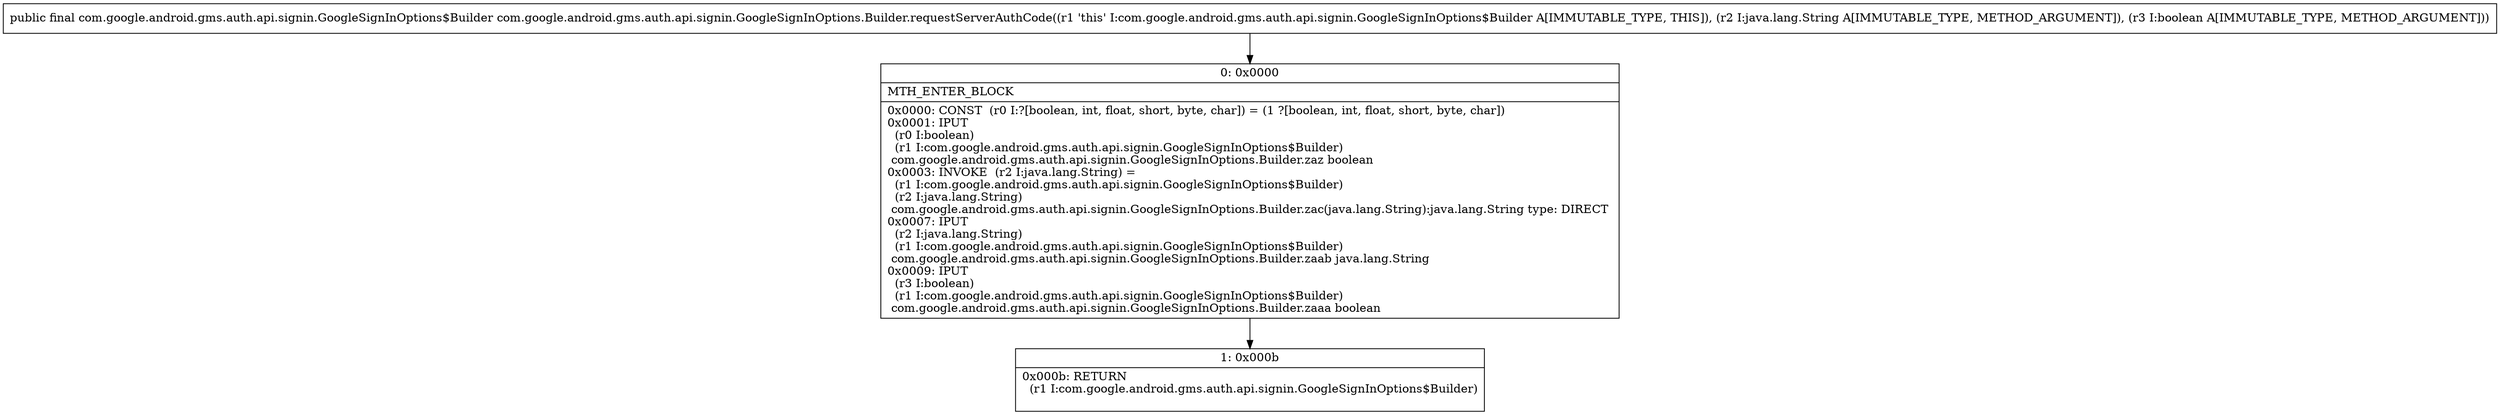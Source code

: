 digraph "CFG forcom.google.android.gms.auth.api.signin.GoogleSignInOptions.Builder.requestServerAuthCode(Ljava\/lang\/String;Z)Lcom\/google\/android\/gms\/auth\/api\/signin\/GoogleSignInOptions$Builder;" {
Node_0 [shape=record,label="{0\:\ 0x0000|MTH_ENTER_BLOCK\l|0x0000: CONST  (r0 I:?[boolean, int, float, short, byte, char]) = (1 ?[boolean, int, float, short, byte, char]) \l0x0001: IPUT  \l  (r0 I:boolean)\l  (r1 I:com.google.android.gms.auth.api.signin.GoogleSignInOptions$Builder)\l com.google.android.gms.auth.api.signin.GoogleSignInOptions.Builder.zaz boolean \l0x0003: INVOKE  (r2 I:java.lang.String) = \l  (r1 I:com.google.android.gms.auth.api.signin.GoogleSignInOptions$Builder)\l  (r2 I:java.lang.String)\l com.google.android.gms.auth.api.signin.GoogleSignInOptions.Builder.zac(java.lang.String):java.lang.String type: DIRECT \l0x0007: IPUT  \l  (r2 I:java.lang.String)\l  (r1 I:com.google.android.gms.auth.api.signin.GoogleSignInOptions$Builder)\l com.google.android.gms.auth.api.signin.GoogleSignInOptions.Builder.zaab java.lang.String \l0x0009: IPUT  \l  (r3 I:boolean)\l  (r1 I:com.google.android.gms.auth.api.signin.GoogleSignInOptions$Builder)\l com.google.android.gms.auth.api.signin.GoogleSignInOptions.Builder.zaaa boolean \l}"];
Node_1 [shape=record,label="{1\:\ 0x000b|0x000b: RETURN  \l  (r1 I:com.google.android.gms.auth.api.signin.GoogleSignInOptions$Builder)\l \l}"];
MethodNode[shape=record,label="{public final com.google.android.gms.auth.api.signin.GoogleSignInOptions$Builder com.google.android.gms.auth.api.signin.GoogleSignInOptions.Builder.requestServerAuthCode((r1 'this' I:com.google.android.gms.auth.api.signin.GoogleSignInOptions$Builder A[IMMUTABLE_TYPE, THIS]), (r2 I:java.lang.String A[IMMUTABLE_TYPE, METHOD_ARGUMENT]), (r3 I:boolean A[IMMUTABLE_TYPE, METHOD_ARGUMENT])) }"];
MethodNode -> Node_0;
Node_0 -> Node_1;
}

